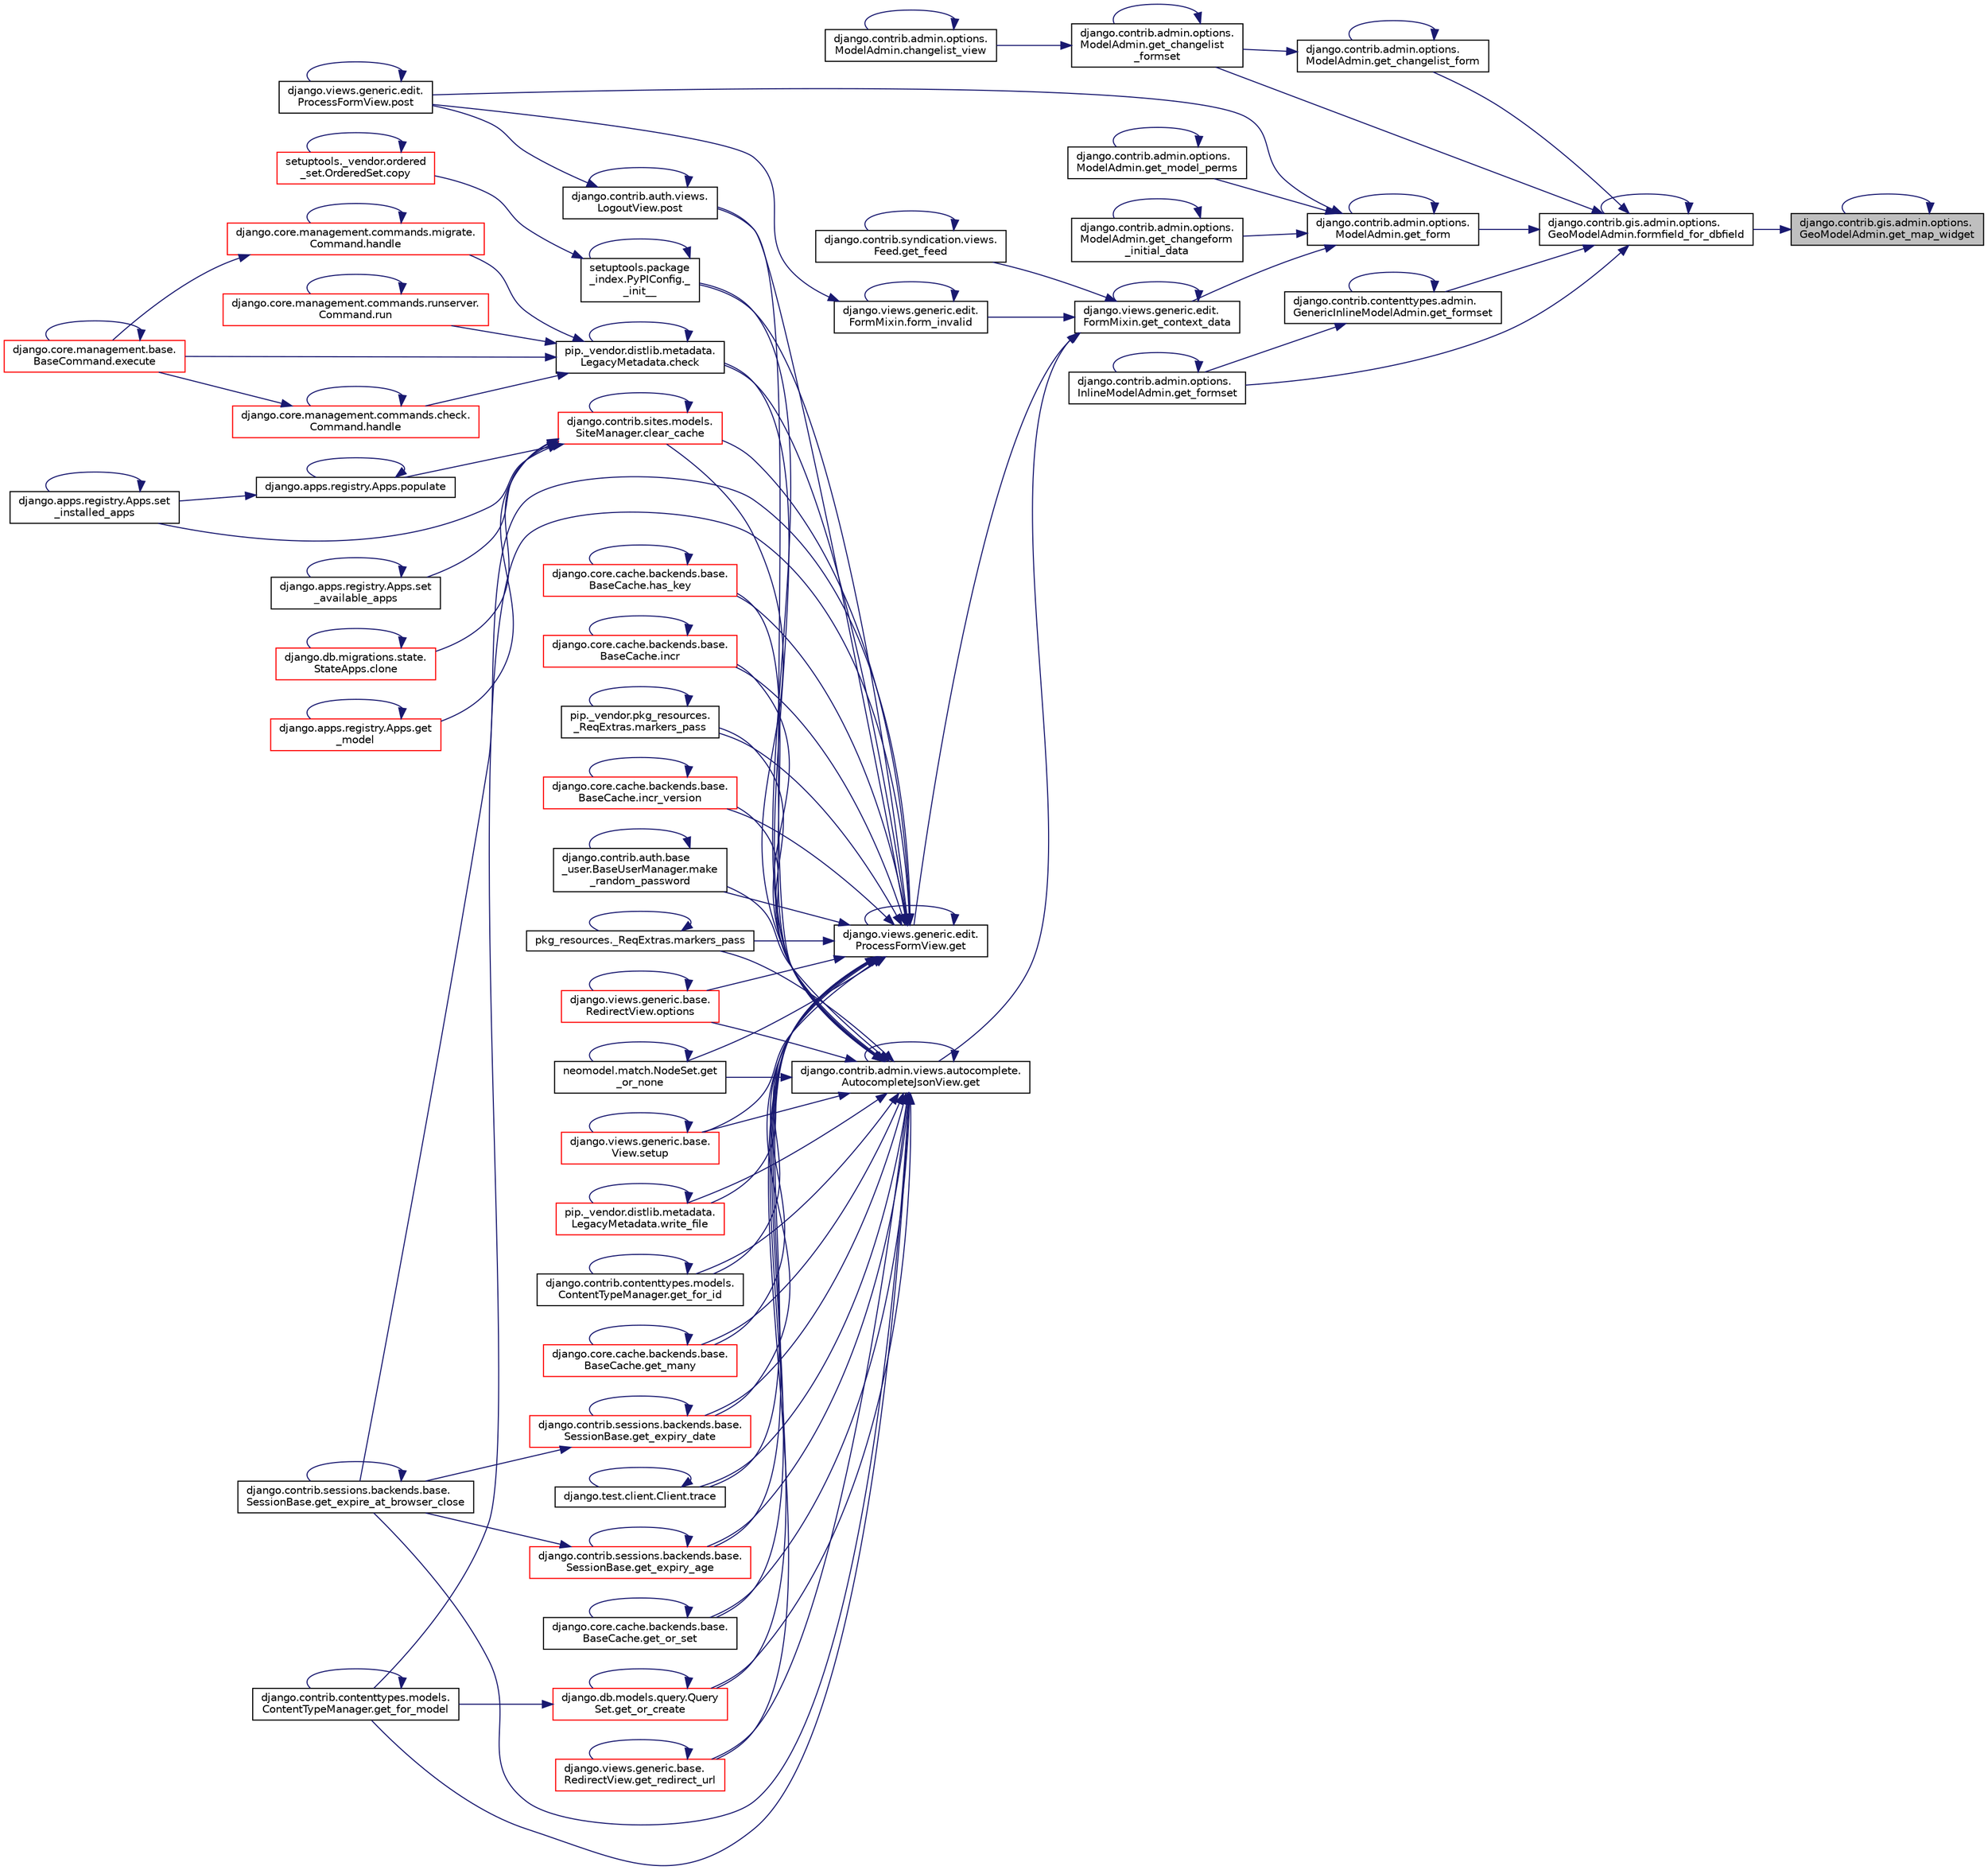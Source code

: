 digraph "django.contrib.gis.admin.options.GeoModelAdmin.get_map_widget"
{
 // LATEX_PDF_SIZE
  edge [fontname="Helvetica",fontsize="10",labelfontname="Helvetica",labelfontsize="10"];
  node [fontname="Helvetica",fontsize="10",shape=record];
  rankdir="RL";
  Node1 [label="django.contrib.gis.admin.options.\lGeoModelAdmin.get_map_widget",height=0.2,width=0.4,color="black", fillcolor="grey75", style="filled", fontcolor="black",tooltip=" "];
  Node1 -> Node2 [dir="back",color="midnightblue",fontsize="10",style="solid",fontname="Helvetica"];
  Node2 [label="django.contrib.gis.admin.options.\lGeoModelAdmin.formfield_for_dbfield",height=0.2,width=0.4,color="black", fillcolor="white", style="filled",URL="$d6/d9a/classdjango_1_1contrib_1_1gis_1_1admin_1_1options_1_1_geo_model_admin.html#aedda72e6fdc9e3f3c1fee4925f6eba2a",tooltip=" "];
  Node2 -> Node2 [dir="back",color="midnightblue",fontsize="10",style="solid",fontname="Helvetica"];
  Node2 -> Node3 [dir="back",color="midnightblue",fontsize="10",style="solid",fontname="Helvetica"];
  Node3 [label="django.contrib.admin.options.\lModelAdmin.get_changelist_form",height=0.2,width=0.4,color="black", fillcolor="white", style="filled",URL="$d5/d05/classdjango_1_1contrib_1_1admin_1_1options_1_1_model_admin.html#a40cf0a4f0982a14a41bb9ecbc55d908e",tooltip=" "];
  Node3 -> Node3 [dir="back",color="midnightblue",fontsize="10",style="solid",fontname="Helvetica"];
  Node3 -> Node4 [dir="back",color="midnightblue",fontsize="10",style="solid",fontname="Helvetica"];
  Node4 [label="django.contrib.admin.options.\lModelAdmin.get_changelist\l_formset",height=0.2,width=0.4,color="black", fillcolor="white", style="filled",URL="$d5/d05/classdjango_1_1contrib_1_1admin_1_1options_1_1_model_admin.html#a4669f29f27a6a9d4d80fc26178c936be",tooltip=" "];
  Node4 -> Node5 [dir="back",color="midnightblue",fontsize="10",style="solid",fontname="Helvetica"];
  Node5 [label="django.contrib.admin.options.\lModelAdmin.changelist_view",height=0.2,width=0.4,color="black", fillcolor="white", style="filled",URL="$d5/d05/classdjango_1_1contrib_1_1admin_1_1options_1_1_model_admin.html#acb272476a6f9516740fba4c30665b094",tooltip=" "];
  Node5 -> Node5 [dir="back",color="midnightblue",fontsize="10",style="solid",fontname="Helvetica"];
  Node4 -> Node4 [dir="back",color="midnightblue",fontsize="10",style="solid",fontname="Helvetica"];
  Node2 -> Node4 [dir="back",color="midnightblue",fontsize="10",style="solid",fontname="Helvetica"];
  Node2 -> Node6 [dir="back",color="midnightblue",fontsize="10",style="solid",fontname="Helvetica"];
  Node6 [label="django.contrib.admin.options.\lModelAdmin.get_form",height=0.2,width=0.4,color="black", fillcolor="white", style="filled",URL="$d5/d05/classdjango_1_1contrib_1_1admin_1_1options_1_1_model_admin.html#abd0de623835773d013e595da1b643402",tooltip=" "];
  Node6 -> Node7 [dir="back",color="midnightblue",fontsize="10",style="solid",fontname="Helvetica"];
  Node7 [label="django.contrib.admin.options.\lModelAdmin.get_changeform\l_initial_data",height=0.2,width=0.4,color="black", fillcolor="white", style="filled",URL="$d5/d05/classdjango_1_1contrib_1_1admin_1_1options_1_1_model_admin.html#a0a240a707ea381d1b8ec1579f8955fb7",tooltip=" "];
  Node7 -> Node7 [dir="back",color="midnightblue",fontsize="10",style="solid",fontname="Helvetica"];
  Node6 -> Node8 [dir="back",color="midnightblue",fontsize="10",style="solid",fontname="Helvetica"];
  Node8 [label="django.views.generic.edit.\lFormMixin.get_context_data",height=0.2,width=0.4,color="black", fillcolor="white", style="filled",URL="$df/d6a/classdjango_1_1views_1_1generic_1_1edit_1_1_form_mixin.html#a255005d366a84c6e9cb8558c5591a182",tooltip=" "];
  Node8 -> Node9 [dir="back",color="midnightblue",fontsize="10",style="solid",fontname="Helvetica"];
  Node9 [label="django.views.generic.edit.\lFormMixin.form_invalid",height=0.2,width=0.4,color="black", fillcolor="white", style="filled",URL="$df/d6a/classdjango_1_1views_1_1generic_1_1edit_1_1_form_mixin.html#acc21425d2ffe525372b89a2ed6897e06",tooltip=" "];
  Node9 -> Node9 [dir="back",color="midnightblue",fontsize="10",style="solid",fontname="Helvetica"];
  Node9 -> Node10 [dir="back",color="midnightblue",fontsize="10",style="solid",fontname="Helvetica"];
  Node10 [label="django.views.generic.edit.\lProcessFormView.post",height=0.2,width=0.4,color="black", fillcolor="white", style="filled",URL="$d1/d13/classdjango_1_1views_1_1generic_1_1edit_1_1_process_form_view.html#ab816695bc1e6677bc07ce473851547bb",tooltip=" "];
  Node10 -> Node10 [dir="back",color="midnightblue",fontsize="10",style="solid",fontname="Helvetica"];
  Node8 -> Node11 [dir="back",color="midnightblue",fontsize="10",style="solid",fontname="Helvetica"];
  Node11 [label="django.contrib.admin.views.autocomplete.\lAutocompleteJsonView.get",height=0.2,width=0.4,color="black", fillcolor="white", style="filled",URL="$d5/d24/classdjango_1_1contrib_1_1admin_1_1views_1_1autocomplete_1_1_autocomplete_json_view.html#a332059b5057dd0960d3198ebece79667",tooltip=" "];
  Node11 -> Node12 [dir="back",color="midnightblue",fontsize="10",style="solid",fontname="Helvetica"];
  Node12 [label="setuptools.package\l_index.PyPIConfig._\l_init__",height=0.2,width=0.4,color="black", fillcolor="white", style="filled",URL="$d3/d47/classsetuptools_1_1package__index_1_1_py_p_i_config.html#a32593240a32dc851f55b82f1abebbc86",tooltip=" "];
  Node12 -> Node12 [dir="back",color="midnightblue",fontsize="10",style="solid",fontname="Helvetica"];
  Node12 -> Node13 [dir="back",color="midnightblue",fontsize="10",style="solid",fontname="Helvetica"];
  Node13 [label="setuptools._vendor.ordered\l_set.OrderedSet.copy",height=0.2,width=0.4,color="red", fillcolor="white", style="filled",URL="$d0/d40/classsetuptools_1_1__vendor_1_1ordered__set_1_1_ordered_set.html#a84224c403039b9dac5d2794d85073053",tooltip=" "];
  Node13 -> Node13 [dir="back",color="midnightblue",fontsize="10",style="solid",fontname="Helvetica"];
  Node11 -> Node247 [dir="back",color="midnightblue",fontsize="10",style="solid",fontname="Helvetica"];
  Node247 [label="pip._vendor.distlib.metadata.\lLegacyMetadata.check",height=0.2,width=0.4,color="black", fillcolor="white", style="filled",URL="$d3/dc5/classpip_1_1__vendor_1_1distlib_1_1metadata_1_1_legacy_metadata.html#a28132a5947764193c9e166d3fe8281c9",tooltip=" "];
  Node247 -> Node247 [dir="back",color="midnightblue",fontsize="10",style="solid",fontname="Helvetica"];
  Node247 -> Node40 [dir="back",color="midnightblue",fontsize="10",style="solid",fontname="Helvetica"];
  Node40 [label="django.core.management.base.\lBaseCommand.execute",height=0.2,width=0.4,color="red", fillcolor="white", style="filled",URL="$db/da3/classdjango_1_1core_1_1management_1_1base_1_1_base_command.html#a900029c213c1456bbd6f8e5b8ead2201",tooltip=" "];
  Node40 -> Node40 [dir="back",color="midnightblue",fontsize="10",style="solid",fontname="Helvetica"];
  Node247 -> Node248 [dir="back",color="midnightblue",fontsize="10",style="solid",fontname="Helvetica"];
  Node248 [label="django.core.management.commands.check.\lCommand.handle",height=0.2,width=0.4,color="red", fillcolor="white", style="filled",URL="$d0/d9d/classdjango_1_1core_1_1management_1_1commands_1_1check_1_1_command.html#a8121c351a8dacf92a6b7f022fb026263",tooltip=" "];
  Node248 -> Node40 [dir="back",color="midnightblue",fontsize="10",style="solid",fontname="Helvetica"];
  Node248 -> Node248 [dir="back",color="midnightblue",fontsize="10",style="solid",fontname="Helvetica"];
  Node247 -> Node249 [dir="back",color="midnightblue",fontsize="10",style="solid",fontname="Helvetica"];
  Node249 [label="django.core.management.commands.migrate.\lCommand.handle",height=0.2,width=0.4,color="red", fillcolor="white", style="filled",URL="$d2/d48/classdjango_1_1core_1_1management_1_1commands_1_1migrate_1_1_command.html#a0a514c50c496fa64329ee697cc56a11a",tooltip=" "];
  Node249 -> Node40 [dir="back",color="midnightblue",fontsize="10",style="solid",fontname="Helvetica"];
  Node249 -> Node249 [dir="back",color="midnightblue",fontsize="10",style="solid",fontname="Helvetica"];
  Node247 -> Node250 [dir="back",color="midnightblue",fontsize="10",style="solid",fontname="Helvetica"];
  Node250 [label="django.core.management.commands.runserver.\lCommand.run",height=0.2,width=0.4,color="red", fillcolor="white", style="filled",URL="$d7/de0/classdjango_1_1core_1_1management_1_1commands_1_1runserver_1_1_command.html#ab43840ec0576714b83052b45f07663d2",tooltip=" "];
  Node250 -> Node250 [dir="back",color="midnightblue",fontsize="10",style="solid",fontname="Helvetica"];
  Node11 -> Node251 [dir="back",color="midnightblue",fontsize="10",style="solid",fontname="Helvetica"];
  Node251 [label="django.contrib.sites.models.\lSiteManager.clear_cache",height=0.2,width=0.4,color="red", fillcolor="white", style="filled",URL="$d9/d9e/classdjango_1_1contrib_1_1sites_1_1models_1_1_site_manager.html#add1b963e98668e941563915da7a3c99f",tooltip=" "];
  Node251 -> Node251 [dir="back",color="midnightblue",fontsize="10",style="solid",fontname="Helvetica"];
  Node251 -> Node252 [dir="back",color="midnightblue",fontsize="10",style="solid",fontname="Helvetica"];
  Node252 [label="django.db.migrations.state.\lStateApps.clone",height=0.2,width=0.4,color="red", fillcolor="white", style="filled",URL="$d3/d9a/classdjango_1_1db_1_1migrations_1_1state_1_1_state_apps.html#a821944752bc7080daff8c38bb20e3943",tooltip=" "];
  Node252 -> Node252 [dir="back",color="midnightblue",fontsize="10",style="solid",fontname="Helvetica"];
  Node251 -> Node317 [dir="back",color="midnightblue",fontsize="10",style="solid",fontname="Helvetica"];
  Node317 [label="django.apps.registry.Apps.get\l_model",height=0.2,width=0.4,color="red", fillcolor="white", style="filled",URL="$d8/d34/classdjango_1_1apps_1_1registry_1_1_apps.html#a1722738559e3037cf8a08593373b8722",tooltip=" "];
  Node317 -> Node317 [dir="back",color="midnightblue",fontsize="10",style="solid",fontname="Helvetica"];
  Node251 -> Node321 [dir="back",color="midnightblue",fontsize="10",style="solid",fontname="Helvetica"];
  Node321 [label="django.apps.registry.Apps.populate",height=0.2,width=0.4,color="black", fillcolor="white", style="filled",URL="$d8/d34/classdjango_1_1apps_1_1registry_1_1_apps.html#a32d20690174973f17f6f90411fdc66f7",tooltip=" "];
  Node321 -> Node321 [dir="back",color="midnightblue",fontsize="10",style="solid",fontname="Helvetica"];
  Node321 -> Node322 [dir="back",color="midnightblue",fontsize="10",style="solid",fontname="Helvetica"];
  Node322 [label="django.apps.registry.Apps.set\l_installed_apps",height=0.2,width=0.4,color="black", fillcolor="white", style="filled",URL="$d8/d34/classdjango_1_1apps_1_1registry_1_1_apps.html#a8ae4c1eb0ea6e28b02d81c56248d3fd5",tooltip=" "];
  Node322 -> Node322 [dir="back",color="midnightblue",fontsize="10",style="solid",fontname="Helvetica"];
  Node251 -> Node323 [dir="back",color="midnightblue",fontsize="10",style="solid",fontname="Helvetica"];
  Node323 [label="django.apps.registry.Apps.set\l_available_apps",height=0.2,width=0.4,color="black", fillcolor="white", style="filled",URL="$d8/d34/classdjango_1_1apps_1_1registry_1_1_apps.html#a247cf36e424a835d2d1c211077090220",tooltip=" "];
  Node323 -> Node323 [dir="back",color="midnightblue",fontsize="10",style="solid",fontname="Helvetica"];
  Node251 -> Node322 [dir="back",color="midnightblue",fontsize="10",style="solid",fontname="Helvetica"];
  Node11 -> Node11 [dir="back",color="midnightblue",fontsize="10",style="solid",fontname="Helvetica"];
  Node11 -> Node326 [dir="back",color="midnightblue",fontsize="10",style="solid",fontname="Helvetica"];
  Node326 [label="django.contrib.sessions.backends.base.\lSessionBase.get_expire_at_browser_close",height=0.2,width=0.4,color="black", fillcolor="white", style="filled",URL="$d1/d6e/classdjango_1_1contrib_1_1sessions_1_1backends_1_1base_1_1_session_base.html#a53cce514e32abb9c710682373753d834",tooltip=" "];
  Node326 -> Node326 [dir="back",color="midnightblue",fontsize="10",style="solid",fontname="Helvetica"];
  Node11 -> Node327 [dir="back",color="midnightblue",fontsize="10",style="solid",fontname="Helvetica"];
  Node327 [label="django.contrib.sessions.backends.base.\lSessionBase.get_expiry_age",height=0.2,width=0.4,color="red", fillcolor="white", style="filled",URL="$d1/d6e/classdjango_1_1contrib_1_1sessions_1_1backends_1_1base_1_1_session_base.html#a95ec4d724ae34aa019240c8463d73f54",tooltip=" "];
  Node327 -> Node326 [dir="back",color="midnightblue",fontsize="10",style="solid",fontname="Helvetica"];
  Node327 -> Node327 [dir="back",color="midnightblue",fontsize="10",style="solid",fontname="Helvetica"];
  Node11 -> Node328 [dir="back",color="midnightblue",fontsize="10",style="solid",fontname="Helvetica"];
  Node328 [label="django.contrib.sessions.backends.base.\lSessionBase.get_expiry_date",height=0.2,width=0.4,color="red", fillcolor="white", style="filled",URL="$d1/d6e/classdjango_1_1contrib_1_1sessions_1_1backends_1_1base_1_1_session_base.html#ad8a87e303d015be27940f941d02ab850",tooltip=" "];
  Node328 -> Node326 [dir="back",color="midnightblue",fontsize="10",style="solid",fontname="Helvetica"];
  Node328 -> Node328 [dir="back",color="midnightblue",fontsize="10",style="solid",fontname="Helvetica"];
  Node11 -> Node330 [dir="back",color="midnightblue",fontsize="10",style="solid",fontname="Helvetica"];
  Node330 [label="django.contrib.contenttypes.models.\lContentTypeManager.get_for_id",height=0.2,width=0.4,color="black", fillcolor="white", style="filled",URL="$d0/dbc/classdjango_1_1contrib_1_1contenttypes_1_1models_1_1_content_type_manager.html#a77e45a678787e583675e13f9a4d05b31",tooltip=" "];
  Node330 -> Node330 [dir="back",color="midnightblue",fontsize="10",style="solid",fontname="Helvetica"];
  Node11 -> Node204 [dir="back",color="midnightblue",fontsize="10",style="solid",fontname="Helvetica"];
  Node204 [label="django.contrib.contenttypes.models.\lContentTypeManager.get_for_model",height=0.2,width=0.4,color="black", fillcolor="white", style="filled",URL="$d0/dbc/classdjango_1_1contrib_1_1contenttypes_1_1models_1_1_content_type_manager.html#a31597c87e55555c8ea39c68d3507ab88",tooltip=" "];
  Node204 -> Node204 [dir="back",color="midnightblue",fontsize="10",style="solid",fontname="Helvetica"];
  Node11 -> Node331 [dir="back",color="midnightblue",fontsize="10",style="solid",fontname="Helvetica"];
  Node331 [label="django.core.cache.backends.base.\lBaseCache.get_many",height=0.2,width=0.4,color="red", fillcolor="white", style="filled",URL="$d0/d87/classdjango_1_1core_1_1cache_1_1backends_1_1base_1_1_base_cache.html#a0e332cc4d03beebd8cacc10376423a72",tooltip=" "];
  Node331 -> Node331 [dir="back",color="midnightblue",fontsize="10",style="solid",fontname="Helvetica"];
  Node11 -> Node203 [dir="back",color="midnightblue",fontsize="10",style="solid",fontname="Helvetica"];
  Node203 [label="django.db.models.query.Query\lSet.get_or_create",height=0.2,width=0.4,color="red", fillcolor="white", style="filled",URL="$dd/d94/classdjango_1_1db_1_1models_1_1query_1_1_query_set.html#a23c2bb1d92b9ee67ce72ac2bb34cfef2",tooltip=" "];
  Node203 -> Node204 [dir="back",color="midnightblue",fontsize="10",style="solid",fontname="Helvetica"];
  Node203 -> Node203 [dir="back",color="midnightblue",fontsize="10",style="solid",fontname="Helvetica"];
  Node11 -> Node333 [dir="back",color="midnightblue",fontsize="10",style="solid",fontname="Helvetica"];
  Node333 [label="neomodel.match.NodeSet.get\l_or_none",height=0.2,width=0.4,color="black", fillcolor="white", style="filled",URL="$d8/de5/classneomodel_1_1match_1_1_node_set.html#acdc7f93ca0afcae84edb855e302b1091",tooltip=" "];
  Node333 -> Node333 [dir="back",color="midnightblue",fontsize="10",style="solid",fontname="Helvetica"];
  Node11 -> Node83 [dir="back",color="midnightblue",fontsize="10",style="solid",fontname="Helvetica"];
  Node83 [label="django.core.cache.backends.base.\lBaseCache.get_or_set",height=0.2,width=0.4,color="black", fillcolor="white", style="filled",URL="$d0/d87/classdjango_1_1core_1_1cache_1_1backends_1_1base_1_1_base_cache.html#ab8fb6d32aa82d027f181414df0f562b3",tooltip=" "];
  Node83 -> Node83 [dir="back",color="midnightblue",fontsize="10",style="solid",fontname="Helvetica"];
  Node11 -> Node334 [dir="back",color="midnightblue",fontsize="10",style="solid",fontname="Helvetica"];
  Node334 [label="django.views.generic.base.\lRedirectView.get_redirect_url",height=0.2,width=0.4,color="red", fillcolor="white", style="filled",URL="$dd/dec/classdjango_1_1views_1_1generic_1_1base_1_1_redirect_view.html#a85ffe8d60d5ef6e330995fdaf6330929",tooltip=" "];
  Node334 -> Node334 [dir="back",color="midnightblue",fontsize="10",style="solid",fontname="Helvetica"];
  Node11 -> Node337 [dir="back",color="midnightblue",fontsize="10",style="solid",fontname="Helvetica"];
  Node337 [label="django.core.cache.backends.base.\lBaseCache.has_key",height=0.2,width=0.4,color="red", fillcolor="white", style="filled",URL="$d0/d87/classdjango_1_1core_1_1cache_1_1backends_1_1base_1_1_base_cache.html#a2b96ade0a2a3859f2cbadc0cb6fd1aeb",tooltip=" "];
  Node337 -> Node337 [dir="back",color="midnightblue",fontsize="10",style="solid",fontname="Helvetica"];
  Node11 -> Node338 [dir="back",color="midnightblue",fontsize="10",style="solid",fontname="Helvetica"];
  Node338 [label="django.core.cache.backends.base.\lBaseCache.incr",height=0.2,width=0.4,color="red", fillcolor="white", style="filled",URL="$d0/d87/classdjango_1_1core_1_1cache_1_1backends_1_1base_1_1_base_cache.html#a4d4a4265fe3c3556c3531ed902380595",tooltip=" "];
  Node338 -> Node338 [dir="back",color="midnightblue",fontsize="10",style="solid",fontname="Helvetica"];
  Node11 -> Node231 [dir="back",color="midnightblue",fontsize="10",style="solid",fontname="Helvetica"];
  Node231 [label="django.core.cache.backends.base.\lBaseCache.incr_version",height=0.2,width=0.4,color="red", fillcolor="white", style="filled",URL="$d0/d87/classdjango_1_1core_1_1cache_1_1backends_1_1base_1_1_base_cache.html#a7a826f8907f55918ab540fa8026aa927",tooltip=" "];
  Node231 -> Node231 [dir="back",color="midnightblue",fontsize="10",style="solid",fontname="Helvetica"];
  Node11 -> Node340 [dir="back",color="midnightblue",fontsize="10",style="solid",fontname="Helvetica"];
  Node340 [label="django.contrib.auth.base\l_user.BaseUserManager.make\l_random_password",height=0.2,width=0.4,color="black", fillcolor="white", style="filled",URL="$df/d26/classdjango_1_1contrib_1_1auth_1_1base__user_1_1_base_user_manager.html#afc9a6db1973fae4566941386188c02a0",tooltip=" "];
  Node340 -> Node340 [dir="back",color="midnightblue",fontsize="10",style="solid",fontname="Helvetica"];
  Node11 -> Node341 [dir="back",color="midnightblue",fontsize="10",style="solid",fontname="Helvetica"];
  Node341 [label="pip._vendor.pkg_resources.\l_ReqExtras.markers_pass",height=0.2,width=0.4,color="black", fillcolor="white", style="filled",URL="$d9/dd5/classpip_1_1__vendor_1_1pkg__resources_1_1___req_extras.html#a1b0256ec9bc9da2aac912b35898fda5f",tooltip=" "];
  Node341 -> Node341 [dir="back",color="midnightblue",fontsize="10",style="solid",fontname="Helvetica"];
  Node11 -> Node342 [dir="back",color="midnightblue",fontsize="10",style="solid",fontname="Helvetica"];
  Node342 [label="pkg_resources._ReqExtras.markers_pass",height=0.2,width=0.4,color="black", fillcolor="white", style="filled",URL="$d9/d9f/classpkg__resources_1_1___req_extras.html#a435242531f1af2132de48679c5edf3c7",tooltip=" "];
  Node342 -> Node342 [dir="back",color="midnightblue",fontsize="10",style="solid",fontname="Helvetica"];
  Node11 -> Node343 [dir="back",color="midnightblue",fontsize="10",style="solid",fontname="Helvetica"];
  Node343 [label="django.views.generic.base.\lRedirectView.options",height=0.2,width=0.4,color="red", fillcolor="white", style="filled",URL="$dd/dec/classdjango_1_1views_1_1generic_1_1base_1_1_redirect_view.html#a3d98c40d0ae00664fd5789503f4554a3",tooltip=" "];
  Node343 -> Node343 [dir="back",color="midnightblue",fontsize="10",style="solid",fontname="Helvetica"];
  Node11 -> Node362 [dir="back",color="midnightblue",fontsize="10",style="solid",fontname="Helvetica"];
  Node362 [label="django.contrib.auth.views.\lLogoutView.post",height=0.2,width=0.4,color="black", fillcolor="white", style="filled",URL="$d5/d9b/classdjango_1_1contrib_1_1auth_1_1views_1_1_logout_view.html#a9da96b3ccbed8b74a4e94d958029ac35",tooltip=" "];
  Node362 -> Node362 [dir="back",color="midnightblue",fontsize="10",style="solid",fontname="Helvetica"];
  Node362 -> Node10 [dir="back",color="midnightblue",fontsize="10",style="solid",fontname="Helvetica"];
  Node11 -> Node363 [dir="back",color="midnightblue",fontsize="10",style="solid",fontname="Helvetica"];
  Node363 [label="django.views.generic.base.\lView.setup",height=0.2,width=0.4,color="red", fillcolor="white", style="filled",URL="$d0/ddc/classdjango_1_1views_1_1generic_1_1base_1_1_view.html#ade0979d381c13961351443c4dbc40975",tooltip=" "];
  Node363 -> Node363 [dir="back",color="midnightblue",fontsize="10",style="solid",fontname="Helvetica"];
  Node11 -> Node364 [dir="back",color="midnightblue",fontsize="10",style="solid",fontname="Helvetica"];
  Node364 [label="django.test.client.Client.trace",height=0.2,width=0.4,color="black", fillcolor="white", style="filled",URL="$d2/d2e/classdjango_1_1test_1_1client_1_1_client.html#a29d49ac4b15a62fcca77fa29cc7bf1ac",tooltip=" "];
  Node364 -> Node364 [dir="back",color="midnightblue",fontsize="10",style="solid",fontname="Helvetica"];
  Node11 -> Node365 [dir="back",color="midnightblue",fontsize="10",style="solid",fontname="Helvetica"];
  Node365 [label="pip._vendor.distlib.metadata.\lLegacyMetadata.write_file",height=0.2,width=0.4,color="red", fillcolor="white", style="filled",URL="$d3/dc5/classpip_1_1__vendor_1_1distlib_1_1metadata_1_1_legacy_metadata.html#aa033975ed8087aaf281be90f828a4faa",tooltip=" "];
  Node365 -> Node365 [dir="back",color="midnightblue",fontsize="10",style="solid",fontname="Helvetica"];
  Node8 -> Node336 [dir="back",color="midnightblue",fontsize="10",style="solid",fontname="Helvetica"];
  Node336 [label="django.views.generic.edit.\lProcessFormView.get",height=0.2,width=0.4,color="black", fillcolor="white", style="filled",URL="$d1/d13/classdjango_1_1views_1_1generic_1_1edit_1_1_process_form_view.html#a3cff746bd92bd40ab8f147109b99f458",tooltip=" "];
  Node336 -> Node12 [dir="back",color="midnightblue",fontsize="10",style="solid",fontname="Helvetica"];
  Node336 -> Node247 [dir="back",color="midnightblue",fontsize="10",style="solid",fontname="Helvetica"];
  Node336 -> Node251 [dir="back",color="midnightblue",fontsize="10",style="solid",fontname="Helvetica"];
  Node336 -> Node336 [dir="back",color="midnightblue",fontsize="10",style="solid",fontname="Helvetica"];
  Node336 -> Node326 [dir="back",color="midnightblue",fontsize="10",style="solid",fontname="Helvetica"];
  Node336 -> Node327 [dir="back",color="midnightblue",fontsize="10",style="solid",fontname="Helvetica"];
  Node336 -> Node328 [dir="back",color="midnightblue",fontsize="10",style="solid",fontname="Helvetica"];
  Node336 -> Node330 [dir="back",color="midnightblue",fontsize="10",style="solid",fontname="Helvetica"];
  Node336 -> Node204 [dir="back",color="midnightblue",fontsize="10",style="solid",fontname="Helvetica"];
  Node336 -> Node331 [dir="back",color="midnightblue",fontsize="10",style="solid",fontname="Helvetica"];
  Node336 -> Node203 [dir="back",color="midnightblue",fontsize="10",style="solid",fontname="Helvetica"];
  Node336 -> Node333 [dir="back",color="midnightblue",fontsize="10",style="solid",fontname="Helvetica"];
  Node336 -> Node83 [dir="back",color="midnightblue",fontsize="10",style="solid",fontname="Helvetica"];
  Node336 -> Node334 [dir="back",color="midnightblue",fontsize="10",style="solid",fontname="Helvetica"];
  Node336 -> Node337 [dir="back",color="midnightblue",fontsize="10",style="solid",fontname="Helvetica"];
  Node336 -> Node338 [dir="back",color="midnightblue",fontsize="10",style="solid",fontname="Helvetica"];
  Node336 -> Node231 [dir="back",color="midnightblue",fontsize="10",style="solid",fontname="Helvetica"];
  Node336 -> Node340 [dir="back",color="midnightblue",fontsize="10",style="solid",fontname="Helvetica"];
  Node336 -> Node341 [dir="back",color="midnightblue",fontsize="10",style="solid",fontname="Helvetica"];
  Node336 -> Node342 [dir="back",color="midnightblue",fontsize="10",style="solid",fontname="Helvetica"];
  Node336 -> Node343 [dir="back",color="midnightblue",fontsize="10",style="solid",fontname="Helvetica"];
  Node336 -> Node362 [dir="back",color="midnightblue",fontsize="10",style="solid",fontname="Helvetica"];
  Node336 -> Node363 [dir="back",color="midnightblue",fontsize="10",style="solid",fontname="Helvetica"];
  Node336 -> Node364 [dir="back",color="midnightblue",fontsize="10",style="solid",fontname="Helvetica"];
  Node336 -> Node365 [dir="back",color="midnightblue",fontsize="10",style="solid",fontname="Helvetica"];
  Node8 -> Node8 [dir="back",color="midnightblue",fontsize="10",style="solid",fontname="Helvetica"];
  Node8 -> Node370 [dir="back",color="midnightblue",fontsize="10",style="solid",fontname="Helvetica"];
  Node370 [label="django.contrib.syndication.views.\lFeed.get_feed",height=0.2,width=0.4,color="black", fillcolor="white", style="filled",URL="$df/de9/classdjango_1_1contrib_1_1syndication_1_1views_1_1_feed.html#a69852814d29b299fa9edd7a780c1cc12",tooltip=" "];
  Node370 -> Node370 [dir="back",color="midnightblue",fontsize="10",style="solid",fontname="Helvetica"];
  Node6 -> Node6 [dir="back",color="midnightblue",fontsize="10",style="solid",fontname="Helvetica"];
  Node6 -> Node376 [dir="back",color="midnightblue",fontsize="10",style="solid",fontname="Helvetica"];
  Node376 [label="django.contrib.admin.options.\lModelAdmin.get_model_perms",height=0.2,width=0.4,color="black", fillcolor="white", style="filled",URL="$d5/d05/classdjango_1_1contrib_1_1admin_1_1options_1_1_model_admin.html#a8367954850e2693afe42cf730ef76aff",tooltip=" "];
  Node376 -> Node376 [dir="back",color="midnightblue",fontsize="10",style="solid",fontname="Helvetica"];
  Node6 -> Node10 [dir="back",color="midnightblue",fontsize="10",style="solid",fontname="Helvetica"];
  Node2 -> Node221 [dir="back",color="midnightblue",fontsize="10",style="solid",fontname="Helvetica"];
  Node221 [label="django.contrib.admin.options.\lInlineModelAdmin.get_formset",height=0.2,width=0.4,color="black", fillcolor="white", style="filled",URL="$db/dbb/classdjango_1_1contrib_1_1admin_1_1options_1_1_inline_model_admin.html#a1641ef603d6e68a212701c78caa297cb",tooltip=" "];
  Node221 -> Node221 [dir="back",color="midnightblue",fontsize="10",style="solid",fontname="Helvetica"];
  Node2 -> Node682 [dir="back",color="midnightblue",fontsize="10",style="solid",fontname="Helvetica"];
  Node682 [label="django.contrib.contenttypes.admin.\lGenericInlineModelAdmin.get_formset",height=0.2,width=0.4,color="black", fillcolor="white", style="filled",URL="$da/dec/classdjango_1_1contrib_1_1contenttypes_1_1admin_1_1_generic_inline_model_admin.html#a5849da1284eb52bd0665631a9fec4537",tooltip=" "];
  Node682 -> Node221 [dir="back",color="midnightblue",fontsize="10",style="solid",fontname="Helvetica"];
  Node682 -> Node682 [dir="back",color="midnightblue",fontsize="10",style="solid",fontname="Helvetica"];
  Node1 -> Node1 [dir="back",color="midnightblue",fontsize="10",style="solid",fontname="Helvetica"];
}
